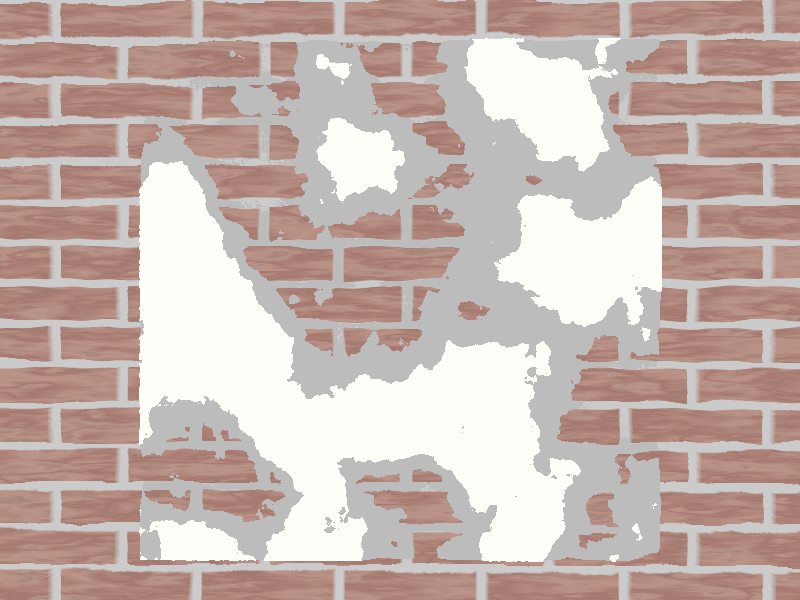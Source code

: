 // This work is licensed under the Creative Commons Attribution-ShareAlike 3.0 Unported License.
// To view a copy of this license, visit http://creativecommons.org/licenses/by-sa/3.0/ or send a
// letter to Creative Commons, 444 Castro Street, Suite 900, Mountain View, California, 94041, USA.

// Persistence Of Vision Ray Tracer Scene Description File
// Desc: Brick wall & Stucco
// Date: 2000/03/14
// Updated: 2001/07/26  
// Auth: Ingo Janssen
// Updated: 2013/02/15 for 3.7
// 
// -w320 -h240
// -w800 -h600 +a0.3
//

#version 3.7;
global_settings { assumed_gamma 1.0 
                  noise_generator 1 } // change to 2 or 3.  

light_source {
   < 500, 500,500>
   rgb 1
}

camera {
   location  <0.2, 0.0,-25.0>
   look_at   <0.0, 0.0,  0.0>
   right x*image_width/image_height // keep proportions with any aspect ratio
   angle 65 
}

//====== Doing the Stucco ======

#declare L2=0.55; //clock;  //Set amount of decay of stucco, higher value is more decay. animate
#declare PWrink= pigment { //Mortar
   wrinkles
   scale 0.25
   colour_map {
      [0, rgb 0.5]
      [L2, rgb 0.96]
   }
}
#declare Stucco= pigment {    //Stucco
   granite
   scale 0.05
   colour_map {
      [0, rgb 0.96]
      [1, rgb 1]
   }
}

#declare StuMor= pigment {       //Stucco & Mortar
   pigment_pattern{
      wrinkles
      scale 0.25
   }
   pigment_map {
      [L2, PWrink]
      [L2, Stucco]
   }
}

#declare HF_Stucco=height_field {  //Turn it into a hightfield
   function 500, 500{               //500,500 for test higher is better, but watch the memory
      pigment{StuMor }
   }
   translate -0.5
   rotate -90*x
   scale <20,20,2>
   pigment {                         //Use the mortar to colour up the stucco
      pigment_pattern {
         wrinkles
         scale 0.25
      }
      color_map {
         [L2, rgb 0.5]
         [L2, rgb <1,1,0.95>]
      }
      warp {planar z, 0}
      translate <-0.5, -0.5, 0>
      rotate <180,0,0>
      scale <20,20,2>
   }
}

//====== Lay some Bricks ======

//Size           : dimension of the brick in a vector x, y, z
//Mortar         : width of the joint.
//Turbulence etc : control the stone deformation.
#macro BrickWall(Size, Mortar, Turbulence, Octaves, Lambda, Omega)

   #local Brick= pigment {
      boxed                                // one single brick ...
      scale <Size.x/2,Size.y/2,Size.z/2>
      translate <Size.x/2+Mortar,Size.y/2+Mortar,0>
      warp {repeat x*(Size.x+Mortar)}      // ... repeated over and over again.
      warp {repeat y*(2*(Size.y+Mortar))}
   }

   #declare FBrickWall= function {
      pigment {
         pigment_pattern {
            gradient y
            warp {repeat y}
            scale <1,2*(Size.y+Mortar),1>
         }
         pigment_map {
            [0.5, Brick
                  warp {                  // deforming the bricks ...
                     turbulence Turbulence
                     octaves Octaves
                     lambda Lambda
                     omega Omega
                  }
                  translate <0,-(Mortar/2),0>
            ]
            [0.5, Brick                  // ... row by row.
                  warp {
                     turbulence Turbulence
                     octaves Octaves
                     lambda Lambda
                     omega Omega
                  }
                  translate <(Size.x/2)+Mortar,(Size.y+(Mortar/2)),0>
            ]
         }
      }
   }
#end

#declare Wall=pigment {
   BrickWall(<4,1,1>,0.2,<0.05,0.1,0>,6,0.5,0.5)
   function{FBrickWall(x,y,z).gray}
   pigment_map {                    // give some structure to the joint ...
      [0, granite
          scale 0.1
          colour_map {
            [0, rgb 0][1, rgb 0.3]
          }
      ]
      [0.05, crackle                // ... and the bricks.
             scale <3,1,1>
             turbulence 0.5
             colour_map {
               [0, rgb 0.34][1, rgb 0.5]
             }
      ]
   }
   scale 0.04
}

#declare HF_Wall=height_field {      // Build the wall
   function 500, 500 {   //500,500, for test, higher is better & slower. Watch the memory use.
      pigment{Wall}
   }
   smooth
   translate -0.5
   rotate <-90,0,0>
   scale <33,33,1>
   pigment {
      Wall
      pigment_map {
         [0, rgb 0.6]
         [0.05, wrinkles
                turbulence 0.3
                scale <2,0.3,1>
                colour_map {
                  [0.0, rgb <0.5,0.3,0.25>]
                  [0.15, rgb <0.5,0.3,0.25>/1.3]
                  [0.3, rgb <0.5,0.3,0.25>]
                  [0.6, rgb <0.6,0.3,0.25>/1.6]
                  [0.8, rgb <0.5,0.3,0.25>]
                  [1.0, rgb <0.5,0.3,0.35>/2]
               }
         ]
      }
      translate <-0.5, -0.5, 0>
      rotate -90*x
      warp {planar y, 0}
      scale <33,33,1>
   }
}

object {HF_Stucco}
object {HF_Wall  translate <0,0,-0.8>}
